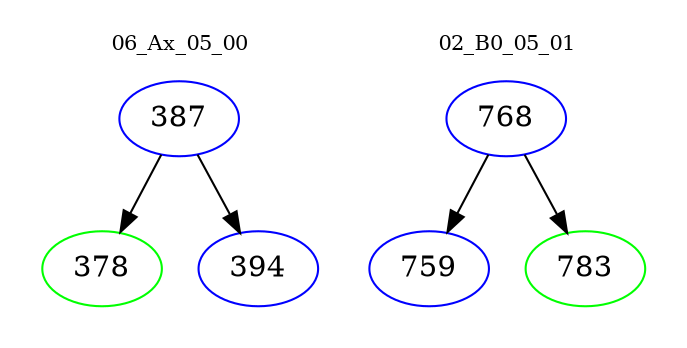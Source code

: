 digraph{
subgraph cluster_0 {
color = white
label = "06_Ax_05_00";
fontsize=10;
T0_387 [label="387", color="blue"]
T0_387 -> T0_378 [color="black"]
T0_378 [label="378", color="green"]
T0_387 -> T0_394 [color="black"]
T0_394 [label="394", color="blue"]
}
subgraph cluster_1 {
color = white
label = "02_B0_05_01";
fontsize=10;
T1_768 [label="768", color="blue"]
T1_768 -> T1_759 [color="black"]
T1_759 [label="759", color="blue"]
T1_768 -> T1_783 [color="black"]
T1_783 [label="783", color="green"]
}
}
